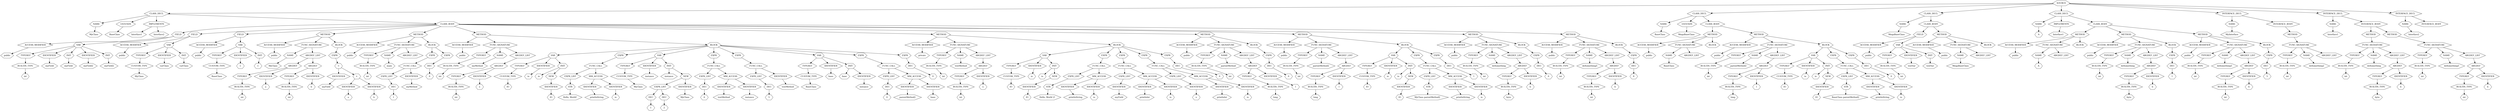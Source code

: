 digraph Tree {
    node [shape=hexagon];
    node_0 [label="SOURCE"]
    node_0 -> node_1;
    node_1 [label="CLASS_DECL"]
    node_1 -> node_2;
    node_2 [label="NAME"]
    node_2 -> node_3;
    node_3 [label="MyClass"]
    node_1 -> node_4;
    node_4 [label="EXTENDS"]
    node_4 -> node_5;
    node_5 [label="BaseClass"]
    node_1 -> node_6;
    node_6 [label="IMPLEMENTS"]
    node_6 -> node_7;
    node_7 [label="Interface1"]
    node_6 -> node_8;
    node_8 [label="Interface2"]
    node_1 -> node_9;
    node_9 [label="CLASS_BODY"]
    node_9 -> node_10;
    node_10 [label="FIELD"]
    node_10 -> node_11;
    node_11 [label="ACCESS_MODIFIER"]
    node_11 -> node_12;
    node_12 [label="public"]
    node_10 -> node_13;
    node_13 [label="VAR"]
    node_13 -> node_14;
    node_14 [label="TYPEREF"]
    node_14 -> node_15;
    node_15 [label="BUILTIN_TYPE"]
    node_15 -> node_16;
    node_16 [label="int"]
    node_13 -> node_17;
    node_17 [label="IDENTIFIER"]
    node_17 -> node_18;
    node_18 [label="myField"]
    node_13 -> node_19;
    node_19 [label="INIT"]
    node_19 -> node_20;
    node_20 [label="myField"]
    node_13 -> node_21;
    node_21 [label="IDENTIFIER"]
    node_21 -> node_22;
    node_22 [label="myField2"]
    node_13 -> node_23;
    node_23 [label="INIT"]
    node_23 -> node_24;
    node_24 [label="myField2"]
    node_9 -> node_25;
    node_25 [label="FIELD"]
    node_25 -> node_26;
    node_26 [label="ACCESS_MODIFIER"]
    node_26 -> node_27;
    node_27 [label="public"]
    node_25 -> node_28;
    node_28 [label="VAR"]
    node_28 -> node_29;
    node_29 [label="TYPEREF"]
    node_29 -> node_30;
    node_30 [label="CUSTOM_TYPE"]
    node_30 -> node_31;
    node_31 [label="MyClass"]
    node_28 -> node_32;
    node_32 [label="IDENTIFIER"]
    node_32 -> node_33;
    node_33 [label="varClass"]
    node_28 -> node_34;
    node_34 [label="INIT"]
    node_34 -> node_35;
    node_35 [label="varClass"]
    node_9 -> node_36;
    node_36 [label="FIELD"]
    node_36 -> node_37;
    node_37 [label="ACCESS_MODIFIER"]
    node_37 -> node_38;
    node_38 [label="public"]
    node_36 -> node_39;
    node_39 [label="VAR"]
    node_39 -> node_40;
    node_40 [label="TYPEREF"]
    node_40 -> node_41;
    node_41 [label="CUSTOM_TYPE"]
    node_41 -> node_42;
    node_42 [label="BaseClass"]
    node_39 -> node_43;
    node_43 [label="IDENTIFIER"]
    node_43 -> node_44;
    node_44 [label="v"]
    node_39 -> node_45;
    node_45 [label="INIT"]
    node_45 -> node_46;
    node_46 [label="v"]
    node_9 -> node_47;
    node_47 [label="METHOD"]
    node_47 -> node_48;
    node_48 [label="ACCESS_MODIFIER"]
    node_48 -> node_49;
    node_49 [label="public"]
    node_47 -> node_50;
    node_50 [label="FUNC_SIGNATURE"]
    node_50 -> node_51;
    node_51 [label="NAME"]
    node_51 -> node_52;
    node_52 [label="MyClass"]
    node_50 -> node_53;
    node_53 [label="ARGDEF_LIST"]
    node_53 -> node_54;
    node_54 [label="ARGDEF"]
    node_54 -> node_55;
    node_55 [label="TYPEREF"]
    node_55 -> node_56;
    node_56 [label="BUILTIN_TYPE"]
    node_56 -> node_57;
    node_57 [label="int"]
    node_54 -> node_58;
    node_58 [label="IDENTIFIER"]
    node_58 -> node_59;
    node_59 [label="a"]
    node_53 -> node_60;
    node_60 [label="ARGDEF"]
    node_60 -> node_61;
    node_61 [label="TYPEREF"]
    node_61 -> node_62;
    node_62 [label="BUILTIN_TYPE"]
    node_62 -> node_63;
    node_63 [label="int"]
    node_60 -> node_64;
    node_64 [label="IDENTIFIER"]
    node_64 -> node_65;
    node_65 [label="b"]
    node_47 -> node_66;
    node_66 [label="BLOCK"]
    node_66 -> node_67;
    node_67 [label="EXPR"]
    node_67 -> node_68;
    node_68 [label="="]
    node_68 -> node_69;
    node_69 [label="IDENTIFIER"]
    node_69 -> node_70;
    node_70 [label="myField"]
    node_68 -> node_71;
    node_71 [label="+"]
    node_71 -> node_72;
    node_72 [label="IDENTIFIER"]
    node_72 -> node_73;
    node_73 [label="a"]
    node_71 -> node_74;
    node_74 [label="IDENTIFIER"]
    node_74 -> node_75;
    node_75 [label="b"]
    node_9 -> node_76;
    node_76 [label="METHOD"]
    node_76 -> node_77;
    node_77 [label="ACCESS_MODIFIER"]
    node_77 -> node_78;
    node_78 [label="public"]
    node_76 -> node_79;
    node_79 [label="FUNC_SIGNATURE"]
    node_79 -> node_80;
    node_80 [label="TYPEREF"]
    node_80 -> node_81;
    node_81 [label="BUILTIN_TYPE"]
    node_81 -> node_82;
    node_82 [label="int"]
    node_79 -> node_83;
    node_83 [label="NAME"]
    node_83 -> node_84;
    node_84 [label="main"]
    node_79 -> node_85;
    node_85 [label="ARGDEF_LIST"]
    node_76 -> node_86;
    node_86 [label="BLOCK"]
    node_86 -> node_87;
    node_87 [label="EXPR"]
    node_87 -> node_88;
    node_88 [label="FUNC_CALL"]
    node_88 -> node_89;
    node_89 [label="EXPR_LIST"]
    node_89 -> node_90;
    node_90 [label="DEC"]
    node_90 -> node_91;
    node_91 [label="1"]
    node_88 -> node_92;
    node_92 [label="IDENTIFIER"]
    node_92 -> node_93;
    node_93 [label="myMethod"]
    node_86 -> node_94;
    node_94 [label="EXPR"]
    node_94 -> node_95;
    node_95 [label="DEC"]
    node_95 -> node_96;
    node_96 [label="0"]
    node_9 -> node_97;
    node_97 [label="METHOD"]
    node_97 -> node_98;
    node_98 [label="ACCESS_MODIFIER"]
    node_98 -> node_99;
    node_99 [label="public"]
    node_97 -> node_100;
    node_100 [label="FUNC_SIGNATURE"]
    node_100 -> node_101;
    node_101 [label="TYPEREF"]
    node_101 -> node_102;
    node_102 [label="BUILTIN_TYPE"]
    node_102 -> node_103;
    node_103 [label="int"]
    node_100 -> node_104;
    node_104 [label="NAME"]
    node_104 -> node_105;
    node_105 [label="myMethod"]
    node_100 -> node_106;
    node_106 [label="ARGDEF_LIST"]
    node_106 -> node_107;
    node_107 [label="ARGDEF"]
    node_107 -> node_108;
    node_108 [label="TYPEREF"]
    node_108 -> node_109;
    node_109 [label="BUILTIN_TYPE"]
    node_109 -> node_110;
    node_110 [label="int"]
    node_107 -> node_111;
    node_111 [label="IDENTIFIER"]
    node_111 -> node_112;
    node_112 [label="x"]
    node_97 -> node_113;
    node_113 [label="BLOCK"]
    node_113 -> node_114;
    node_114 [label="VAR"]
    node_114 -> node_115;
    node_115 [label="TYPEREF"]
    node_115 -> node_116;
    node_116 [label="CUSTOM_TYPE"]
    node_116 -> node_117;
    node_117 [label="IO"]
    node_114 -> node_118;
    node_118 [label="IDENTIFIER"]
    node_118 -> node_119;
    node_119 [label="io"]
    node_114 -> node_120;
    node_120 [label="INIT"]
    node_120 -> node_121;
    node_121 [label="io"]
    node_120 -> node_122;
    node_122 [label="NEW"]
    node_122 -> node_123;
    node_123 [label="IDENTIFIER"]
    node_123 -> node_124;
    node_124 [label="IO"]
    node_113 -> node_125;
    node_125 [label="EXPR"]
    node_125 -> node_126;
    node_126 [label="FUNC_CALL"]
    node_126 -> node_127;
    node_127 [label="EXPR_LIST"]
    node_127 -> node_128;
    node_128 [label="STR"]
    node_128 -> node_129;
    node_129 [label="Hello, World!"]
    node_126 -> node_130;
    node_130 [label="MM_ACCESS"]
    node_130 -> node_131;
    node_131 [label="IDENTIFIER"]
    node_131 -> node_132;
    node_132 [label="printlnString"]
    node_130 -> node_133;
    node_133 [label="IDENTIFIER"]
    node_133 -> node_134;
    node_134 [label="io"]
    node_113 -> node_135;
    node_135 [label="VAR"]
    node_135 -> node_136;
    node_136 [label="TYPEREF"]
    node_136 -> node_137;
    node_137 [label="CUSTOM_TYPE"]
    node_137 -> node_138;
    node_138 [label="MyClass"]
    node_135 -> node_139;
    node_139 [label="IDENTIFIER"]
    node_139 -> node_140;
    node_140 [label="instance"]
    node_135 -> node_141;
    node_141 [label="INIT"]
    node_141 -> node_142;
    node_142 [label="instance"]
    node_141 -> node_143;
    node_143 [label="NEW"]
    node_143 -> node_144;
    node_144 [label="EXPR_LIST"]
    node_144 -> node_145;
    node_145 [label="DEC"]
    node_145 -> node_146;
    node_146 [label="1"]
    node_144 -> node_147;
    node_147 [label="DEC"]
    node_147 -> node_148;
    node_148 [label="2"]
    node_143 -> node_149;
    node_149 [label="IDENTIFIER"]
    node_149 -> node_150;
    node_150 [label="MyClass"]
    node_113 -> node_151;
    node_151 [label="EXPR"]
    node_151 -> node_152;
    node_152 [label="FUNC_CALL"]
    node_152 -> node_153;
    node_153 [label="EXPR_LIST"]
    node_153 -> node_154;
    node_154 [label="DEC"]
    node_154 -> node_155;
    node_155 [label="6"]
    node_152 -> node_156;
    node_156 [label="MM_ACCESS"]
    node_156 -> node_157;
    node_157 [label="IDENTIFIER"]
    node_157 -> node_158;
    node_158 [label="testMethod"]
    node_156 -> node_159;
    node_159 [label="IDENTIFIER"]
    node_159 -> node_160;
    node_160 [label="instance"]
    node_113 -> node_161;
    node_161 [label="EXPR"]
    node_161 -> node_162;
    node_162 [label="FUNC_CALL"]
    node_162 -> node_163;
    node_163 [label="EXPR_LIST"]
    node_163 -> node_164;
    node_164 [label="DEC"]
    node_164 -> node_165;
    node_165 [label="5"]
    node_162 -> node_166;
    node_166 [label="IDENTIFIER"]
    node_166 -> node_167;
    node_167 [label="testMethod"]
    node_113 -> node_168;
    node_168 [label="VAR"]
    node_168 -> node_169;
    node_169 [label="TYPEREF"]
    node_169 -> node_170;
    node_170 [label="CUSTOM_TYPE"]
    node_170 -> node_171;
    node_171 [label="BaseClass"]
    node_168 -> node_172;
    node_172 [label="IDENTIFIER"]
    node_172 -> node_173;
    node_173 [label="base"]
    node_168 -> node_174;
    node_174 [label="INIT"]
    node_174 -> node_175;
    node_175 [label="base"]
    node_174 -> node_176;
    node_176 [label="IDENTIFIER"]
    node_176 -> node_177;
    node_177 [label="instance"]
    node_113 -> node_178;
    node_178 [label="EXPR"]
    node_178 -> node_179;
    node_179 [label="FUNC_CALL"]
    node_179 -> node_180;
    node_180 [label="EXPR_LIST"]
    node_180 -> node_181;
    node_181 [label="DEC"]
    node_181 -> node_182;
    node_182 [label="0"]
    node_179 -> node_183;
    node_183 [label="MM_ACCESS"]
    node_183 -> node_184;
    node_184 [label="IDENTIFIER"]
    node_184 -> node_185;
    node_185 [label="parentMethod2"]
    node_183 -> node_186;
    node_186 [label="IDENTIFIER"]
    node_186 -> node_187;
    node_187 [label="base"]
    node_113 -> node_188;
    node_188 [label="EXPR"]
    node_188 -> node_189;
    node_189 [label="DEC"]
    node_189 -> node_190;
    node_190 [label="0"]
    node_9 -> node_191;
    node_191 [label="METHOD"]
    node_191 -> node_192;
    node_192 [label="ACCESS_MODIFIER"]
    node_192 -> node_193;
    node_193 [label="private"]
    node_191 -> node_194;
    node_194 [label="FUNC_SIGNATURE"]
    node_194 -> node_195;
    node_195 [label="TYPEREF"]
    node_195 -> node_196;
    node_196 [label="BUILTIN_TYPE"]
    node_196 -> node_197;
    node_197 [label="int"]
    node_194 -> node_198;
    node_198 [label="NAME"]
    node_198 -> node_199;
    node_199 [label="testMethod"]
    node_194 -> node_200;
    node_200 [label="ARGDEF_LIST"]
    node_200 -> node_201;
    node_201 [label="ARGDEF"]
    node_201 -> node_202;
    node_202 [label="TYPEREF"]
    node_202 -> node_203;
    node_203 [label="BUILTIN_TYPE"]
    node_203 -> node_204;
    node_204 [label="int"]
    node_201 -> node_205;
    node_205 [label="IDENTIFIER"]
    node_205 -> node_206;
    node_206 [label="x"]
    node_191 -> node_207;
    node_207 [label="BLOCK"]
    node_207 -> node_208;
    node_208 [label="VAR"]
    node_208 -> node_209;
    node_209 [label="TYPEREF"]
    node_209 -> node_210;
    node_210 [label="CUSTOM_TYPE"]
    node_210 -> node_211;
    node_211 [label="IO"]
    node_208 -> node_212;
    node_212 [label="IDENTIFIER"]
    node_212 -> node_213;
    node_213 [label="io"]
    node_208 -> node_214;
    node_214 [label="INIT"]
    node_214 -> node_215;
    node_215 [label="io"]
    node_214 -> node_216;
    node_216 [label="NEW"]
    node_216 -> node_217;
    node_217 [label="IDENTIFIER"]
    node_217 -> node_218;
    node_218 [label="IO"]
    node_207 -> node_219;
    node_219 [label="EXPR"]
    node_219 -> node_220;
    node_220 [label="FUNC_CALL"]
    node_220 -> node_221;
    node_221 [label="EXPR_LIST"]
    node_221 -> node_222;
    node_222 [label="STR"]
    node_222 -> node_223;
    node_223 [label="Hello, World 2!"]
    node_220 -> node_224;
    node_224 [label="MM_ACCESS"]
    node_224 -> node_225;
    node_225 [label="IDENTIFIER"]
    node_225 -> node_226;
    node_226 [label="printlnString"]
    node_224 -> node_227;
    node_227 [label="IDENTIFIER"]
    node_227 -> node_228;
    node_228 [label="io"]
    node_207 -> node_229;
    node_229 [label="EXPR"]
    node_229 -> node_230;
    node_230 [label="FUNC_CALL"]
    node_230 -> node_231;
    node_231 [label="EXPR_LIST"]
    node_231 -> node_232;
    node_232 [label="IDENTIFIER"]
    node_232 -> node_233;
    node_233 [label="myField"]
    node_230 -> node_234;
    node_234 [label="MM_ACCESS"]
    node_234 -> node_235;
    node_235 [label="IDENTIFIER"]
    node_235 -> node_236;
    node_236 [label="printlnInt"]
    node_234 -> node_237;
    node_237 [label="IDENTIFIER"]
    node_237 -> node_238;
    node_238 [label="io"]
    node_207 -> node_239;
    node_239 [label="EXPR"]
    node_239 -> node_240;
    node_240 [label="FUNC_CALL"]
    node_240 -> node_241;
    node_241 [label="EXPR_LIST"]
    node_241 -> node_242;
    node_242 [label="IDENTIFIER"]
    node_242 -> node_243;
    node_243 [label="x"]
    node_240 -> node_244;
    node_244 [label="MM_ACCESS"]
    node_244 -> node_245;
    node_245 [label="IDENTIFIER"]
    node_245 -> node_246;
    node_246 [label="printlnInt"]
    node_244 -> node_247;
    node_247 [label="IDENTIFIER"]
    node_247 -> node_248;
    node_248 [label="io"]
    node_207 -> node_249;
    node_249 [label="EXPR"]
    node_249 -> node_250;
    node_250 [label="DEC"]
    node_250 -> node_251;
    node_251 [label="0"]
    node_9 -> node_252;
    node_252 [label="METHOD"]
    node_252 -> node_253;
    node_253 [label="ACCESS_MODIFIER"]
    node_253 -> node_254;
    node_254 [label="public"]
    node_252 -> node_255;
    node_255 [label="FUNC_SIGNATURE"]
    node_255 -> node_256;
    node_256 [label="TYPEREF"]
    node_256 -> node_257;
    node_257 [label="BUILTIN_TYPE"]
    node_257 -> node_258;
    node_258 [label="int"]
    node_255 -> node_259;
    node_259 [label="NAME"]
    node_259 -> node_260;
    node_260 [label="parentMethod"]
    node_255 -> node_261;
    node_261 [label="ARGDEF_LIST"]
    node_261 -> node_262;
    node_262 [label="ARGDEF"]
    node_262 -> node_263;
    node_263 [label="TYPEREF"]
    node_263 -> node_264;
    node_264 [label="BUILTIN_TYPE"]
    node_264 -> node_265;
    node_265 [label="long"]
    node_262 -> node_266;
    node_266 [label="IDENTIFIER"]
    node_266 -> node_267;
    node_267 [label="l"]
    node_252 -> node_268;
    node_268 [label="BLOCK"]
    node_268 -> node_269;
    node_269 [label="EXPR"]
    node_269 -> node_270;
    node_270 [label="DEC"]
    node_270 -> node_271;
    node_271 [label="0"]
    node_9 -> node_272;
    node_272 [label="METHOD"]
    node_272 -> node_273;
    node_273 [label="ACCESS_MODIFIER"]
    node_273 -> node_274;
    node_274 [label="public"]
    node_272 -> node_275;
    node_275 [label="FUNC_SIGNATURE"]
    node_275 -> node_276;
    node_276 [label="TYPEREF"]
    node_276 -> node_277;
    node_277 [label="BUILTIN_TYPE"]
    node_277 -> node_278;
    node_278 [label="int"]
    node_275 -> node_279;
    node_279 [label="NAME"]
    node_279 -> node_280;
    node_280 [label="parentMethod2"]
    node_275 -> node_281;
    node_281 [label="ARGDEF_LIST"]
    node_281 -> node_282;
    node_282 [label="ARGDEF"]
    node_282 -> node_283;
    node_283 [label="TYPEREF"]
    node_283 -> node_284;
    node_284 [label="BUILTIN_TYPE"]
    node_284 -> node_285;
    node_285 [label="long"]
    node_282 -> node_286;
    node_286 [label="IDENTIFIER"]
    node_286 -> node_287;
    node_287 [label="l"]
    node_272 -> node_288;
    node_288 [label="BLOCK"]
    node_288 -> node_289;
    node_289 [label="VAR"]
    node_289 -> node_290;
    node_290 [label="TYPEREF"]
    node_290 -> node_291;
    node_291 [label="CUSTOM_TYPE"]
    node_291 -> node_292;
    node_292 [label="IO"]
    node_289 -> node_293;
    node_293 [label="IDENTIFIER"]
    node_293 -> node_294;
    node_294 [label="io"]
    node_289 -> node_295;
    node_295 [label="INIT"]
    node_295 -> node_296;
    node_296 [label="io"]
    node_295 -> node_297;
    node_297 [label="NEW"]
    node_297 -> node_298;
    node_298 [label="IDENTIFIER"]
    node_298 -> node_299;
    node_299 [label="IO"]
    node_288 -> node_300;
    node_300 [label="EXPR"]
    node_300 -> node_301;
    node_301 [label="FUNC_CALL"]
    node_301 -> node_302;
    node_302 [label="EXPR_LIST"]
    node_302 -> node_303;
    node_303 [label="STR"]
    node_303 -> node_304;
    node_304 [label="MyClass parentMethod2"]
    node_301 -> node_305;
    node_305 [label="MM_ACCESS"]
    node_305 -> node_306;
    node_306 [label="IDENTIFIER"]
    node_306 -> node_307;
    node_307 [label="printlnString"]
    node_305 -> node_308;
    node_308 [label="IDENTIFIER"]
    node_308 -> node_309;
    node_309 [label="io"]
    node_288 -> node_310;
    node_310 [label="EXPR"]
    node_310 -> node_311;
    node_311 [label="DEC"]
    node_311 -> node_312;
    node_312 [label="1"]
    node_9 -> node_313;
    node_313 [label="METHOD"]
    node_313 -> node_314;
    node_314 [label="ACCESS_MODIFIER"]
    node_314 -> node_315;
    node_315 [label="public"]
    node_313 -> node_316;
    node_316 [label="FUNC_SIGNATURE"]
    node_316 -> node_317;
    node_317 [label="TYPEREF"]
    node_317 -> node_318;
    node_318 [label="BUILTIN_TYPE"]
    node_318 -> node_319;
    node_319 [label="int"]
    node_316 -> node_320;
    node_320 [label="NAME"]
    node_320 -> node_321;
    node_321 [label="doSomething"]
    node_316 -> node_322;
    node_322 [label="ARGDEF_LIST"]
    node_322 -> node_323;
    node_323 [label="ARGDEF"]
    node_323 -> node_324;
    node_324 [label="TYPEREF"]
    node_324 -> node_325;
    node_325 [label="BUILTIN_TYPE"]
    node_325 -> node_326;
    node_326 [label="byte"]
    node_323 -> node_327;
    node_327 [label="IDENTIFIER"]
    node_327 -> node_328;
    node_328 [label="b"]
    node_313 -> node_329;
    node_329 [label="BLOCK"]
    node_329 -> node_330;
    node_330 [label="EXPR"]
    node_330 -> node_331;
    node_331 [label="DEC"]
    node_331 -> node_332;
    node_332 [label="0"]
    node_9 -> node_333;
    node_333 [label="METHOD"]
    node_333 -> node_334;
    node_334 [label="ACCESS_MODIFIER"]
    node_334 -> node_335;
    node_335 [label="public"]
    node_333 -> node_336;
    node_336 [label="FUNC_SIGNATURE"]
    node_336 -> node_337;
    node_337 [label="TYPEREF"]
    node_337 -> node_338;
    node_338 [label="BUILTIN_TYPE"]
    node_338 -> node_339;
    node_339 [label="int"]
    node_336 -> node_340;
    node_340 [label="NAME"]
    node_340 -> node_341;
    node_341 [label="doSomething5"]
    node_336 -> node_342;
    node_342 [label="ARGDEF_LIST"]
    node_342 -> node_343;
    node_343 [label="ARGDEF"]
    node_343 -> node_344;
    node_344 [label="TYPEREF"]
    node_344 -> node_345;
    node_345 [label="BUILTIN_TYPE"]
    node_345 -> node_346;
    node_346 [label="int"]
    node_343 -> node_347;
    node_347 [label="IDENTIFIER"]
    node_347 -> node_348;
    node_348 [label="b"]
    node_333 -> node_349;
    node_349 [label="BLOCK"]
    node_349 -> node_350;
    node_350 [label="EXPR"]
    node_350 -> node_351;
    node_351 [label="DEC"]
    node_351 -> node_352;
    node_352 [label="8"]
    node_0 -> node_353;
    node_353 [label="CLASS_DECL"]
    node_353 -> node_354;
    node_354 [label="NAME"]
    node_354 -> node_355;
    node_355 [label="BaseClass"]
    node_353 -> node_356;
    node_356 [label="EXTENDS"]
    node_356 -> node_357;
    node_357 [label="MegaBaseClass"]
    node_353 -> node_358;
    node_358 [label="CLASS_BODY"]
    node_358 -> node_359;
    node_359 [label="METHOD"]
    node_359 -> node_360;
    node_360 [label="ACCESS_MODIFIER"]
    node_360 -> node_361;
    node_361 [label="public"]
    node_359 -> node_362;
    node_362 [label="FUNC_SIGNATURE"]
    node_362 -> node_363;
    node_363 [label="NAME"]
    node_363 -> node_364;
    node_364 [label="BaseClass"]
    node_362 -> node_365;
    node_365 [label="ARGDEF_LIST"]
    node_359 -> node_366;
    node_366 [label="BLOCK"]
    node_358 -> node_367;
    node_367 [label="METHOD"]
    node_367 -> node_368;
    node_368 [label="ACCESS_MODIFIER"]
    node_368 -> node_369;
    node_369 [label="public"]
    node_367 -> node_370;
    node_370 [label="FUNC_SIGNATURE"]
    node_370 -> node_371;
    node_371 [label="TYPEREF"]
    node_371 -> node_372;
    node_372 [label="BUILTIN_TYPE"]
    node_372 -> node_373;
    node_373 [label="int"]
    node_370 -> node_374;
    node_374 [label="NAME"]
    node_374 -> node_375;
    node_375 [label="parentMethod2"]
    node_370 -> node_376;
    node_376 [label="ARGDEF_LIST"]
    node_376 -> node_377;
    node_377 [label="ARGDEF"]
    node_377 -> node_378;
    node_378 [label="TYPEREF"]
    node_378 -> node_379;
    node_379 [label="BUILTIN_TYPE"]
    node_379 -> node_380;
    node_380 [label="long"]
    node_377 -> node_381;
    node_381 [label="IDENTIFIER"]
    node_381 -> node_382;
    node_382 [label="l"]
    node_367 -> node_383;
    node_383 [label="BLOCK"]
    node_383 -> node_384;
    node_384 [label="VAR"]
    node_384 -> node_385;
    node_385 [label="TYPEREF"]
    node_385 -> node_386;
    node_386 [label="CUSTOM_TYPE"]
    node_386 -> node_387;
    node_387 [label="IO"]
    node_384 -> node_388;
    node_388 [label="IDENTIFIER"]
    node_388 -> node_389;
    node_389 [label="io"]
    node_384 -> node_390;
    node_390 [label="INIT"]
    node_390 -> node_391;
    node_391 [label="io"]
    node_390 -> node_392;
    node_392 [label="NEW"]
    node_392 -> node_393;
    node_393 [label="IDENTIFIER"]
    node_393 -> node_394;
    node_394 [label="IO"]
    node_383 -> node_395;
    node_395 [label="EXPR"]
    node_395 -> node_396;
    node_396 [label="FUNC_CALL"]
    node_396 -> node_397;
    node_397 [label="EXPR_LIST"]
    node_397 -> node_398;
    node_398 [label="STR"]
    node_398 -> node_399;
    node_399 [label="BaseClass parentMethod2"]
    node_396 -> node_400;
    node_400 [label="MM_ACCESS"]
    node_400 -> node_401;
    node_401 [label="IDENTIFIER"]
    node_401 -> node_402;
    node_402 [label="printlnString"]
    node_400 -> node_403;
    node_403 [label="IDENTIFIER"]
    node_403 -> node_404;
    node_404 [label="io"]
    node_383 -> node_405;
    node_405 [label="EXPR"]
    node_405 -> node_406;
    node_406 [label="DEC"]
    node_406 -> node_407;
    node_407 [label="0"]
    node_0 -> node_408;
    node_408 [label="CLASS_DECL"]
    node_408 -> node_409;
    node_409 [label="NAME"]
    node_409 -> node_410;
    node_410 [label="MegaBaseClass"]
    node_408 -> node_411;
    node_411 [label="CLASS_BODY"]
    node_411 -> node_412;
    node_412 [label="FIELD"]
    node_412 -> node_413;
    node_413 [label="ACCESS_MODIFIER"]
    node_413 -> node_414;
    node_414 [label="public"]
    node_412 -> node_415;
    node_415 [label="VAR"]
    node_415 -> node_416;
    node_416 [label="TYPEREF"]
    node_416 -> node_417;
    node_417 [label="BUILTIN_TYPE"]
    node_417 -> node_418;
    node_418 [label="int"]
    node_415 -> node_419;
    node_419 [label="IDENTIFIER"]
    node_419 -> node_420;
    node_420 [label="testVar"]
    node_415 -> node_421;
    node_421 [label="INIT"]
    node_421 -> node_422;
    node_422 [label="testVar"]
    node_411 -> node_423;
    node_423 [label="METHOD"]
    node_423 -> node_424;
    node_424 [label="ACCESS_MODIFIER"]
    node_424 -> node_425;
    node_425 [label="public"]
    node_423 -> node_426;
    node_426 [label="FUNC_SIGNATURE"]
    node_426 -> node_427;
    node_427 [label="NAME"]
    node_427 -> node_428;
    node_428 [label="MegaBaseClass"]
    node_426 -> node_429;
    node_429 [label="ARGDEF_LIST"]
    node_423 -> node_430;
    node_430 [label="BLOCK"]
    node_0 -> node_431;
    node_431 [label="CLASS_DECL"]
    node_431 -> node_432;
    node_432 [label="NAME"]
    node_432 -> node_433;
    node_433 [label="A"]
    node_431 -> node_434;
    node_434 [label="IMPLEMENTS"]
    node_434 -> node_435;
    node_435 [label="Interface1"]
    node_431 -> node_436;
    node_436 [label="CLASS_BODY"]
    node_436 -> node_437;
    node_437 [label="METHOD"]
    node_437 -> node_438;
    node_438 [label="ACCESS_MODIFIER"]
    node_438 -> node_439;
    node_439 [label="public"]
    node_437 -> node_440;
    node_440 [label="FUNC_SIGNATURE"]
    node_440 -> node_441;
    node_441 [label="NAME"]
    node_441 -> node_442;
    node_442 [label="A"]
    node_440 -> node_443;
    node_443 [label="ARGDEF_LIST"]
    node_437 -> node_444;
    node_444 [label="BLOCK"]
    node_436 -> node_445;
    node_445 [label="METHOD"]
    node_445 -> node_446;
    node_446 [label="ACCESS_MODIFIER"]
    node_446 -> node_447;
    node_447 [label="public"]
    node_445 -> node_448;
    node_448 [label="FUNC_SIGNATURE"]
    node_448 -> node_449;
    node_449 [label="TYPEREF"]
    node_449 -> node_450;
    node_450 [label="BUILTIN_TYPE"]
    node_450 -> node_451;
    node_451 [label="int"]
    node_448 -> node_452;
    node_452 [label="NAME"]
    node_452 -> node_453;
    node_453 [label="doSomething"]
    node_448 -> node_454;
    node_454 [label="ARGDEF_LIST"]
    node_454 -> node_455;
    node_455 [label="ARGDEF"]
    node_455 -> node_456;
    node_456 [label="TYPEREF"]
    node_456 -> node_457;
    node_457 [label="BUILTIN_TYPE"]
    node_457 -> node_458;
    node_458 [label="byte"]
    node_455 -> node_459;
    node_459 [label="IDENTIFIER"]
    node_459 -> node_460;
    node_460 [label="b"]
    node_445 -> node_461;
    node_461 [label="BLOCK"]
    node_461 -> node_462;
    node_462 [label="EXPR"]
    node_462 -> node_463;
    node_463 [label="DEC"]
    node_463 -> node_464;
    node_464 [label="1"]
    node_436 -> node_465;
    node_465 [label="METHOD"]
    node_465 -> node_466;
    node_466 [label="ACCESS_MODIFIER"]
    node_466 -> node_467;
    node_467 [label="public"]
    node_465 -> node_468;
    node_468 [label="FUNC_SIGNATURE"]
    node_468 -> node_469;
    node_469 [label="TYPEREF"]
    node_469 -> node_470;
    node_470 [label="BUILTIN_TYPE"]
    node_470 -> node_471;
    node_471 [label="int"]
    node_468 -> node_472;
    node_472 [label="NAME"]
    node_472 -> node_473;
    node_473 [label="doSomething5"]
    node_468 -> node_474;
    node_474 [label="ARGDEF_LIST"]
    node_474 -> node_475;
    node_475 [label="ARGDEF"]
    node_475 -> node_476;
    node_476 [label="TYPEREF"]
    node_476 -> node_477;
    node_477 [label="BUILTIN_TYPE"]
    node_477 -> node_478;
    node_478 [label="int"]
    node_475 -> node_479;
    node_479 [label="IDENTIFIER"]
    node_479 -> node_480;
    node_480 [label="b"]
    node_465 -> node_481;
    node_481 [label="BLOCK"]
    node_481 -> node_482;
    node_482 [label="EXPR"]
    node_482 -> node_483;
    node_483 [label="DEC"]
    node_483 -> node_484;
    node_484 [label="5"]
    node_0 -> node_485;
    node_485 [label="INTERFACE_DECL"]
    node_485 -> node_486;
    node_486 [label="NAME"]
    node_486 -> node_487;
    node_487 [label="MyInterface"]
    node_485 -> node_488;
    node_488 [label="INTERFACE_BODY"]
    node_488 -> node_489;
    node_489 [label="METHOD"]
    node_489 -> node_490;
    node_490 [label="FUNC_SIGNATURE"]
    node_490 -> node_491;
    node_491 [label="TYPEREF"]
    node_491 -> node_492;
    node_492 [label="BUILTIN_TYPE"]
    node_492 -> node_493;
    node_493 [label="int"]
    node_490 -> node_494;
    node_494 [label="NAME"]
    node_494 -> node_495;
    node_495 [label="doSomething2"]
    node_490 -> node_496;
    node_496 [label="ARGDEF_LIST"]
    node_0 -> node_497;
    node_497 [label="INTERFACE_DECL"]
    node_497 -> node_498;
    node_498 [label="NAME"]
    node_498 -> node_499;
    node_499 [label="Interface1"]
    node_497 -> node_500;
    node_500 [label="INTERFACE_BODY"]
    node_500 -> node_501;
    node_501 [label="METHOD"]
    node_501 -> node_502;
    node_502 [label="FUNC_SIGNATURE"]
    node_502 -> node_503;
    node_503 [label="TYPEREF"]
    node_503 -> node_504;
    node_504 [label="BUILTIN_TYPE"]
    node_504 -> node_505;
    node_505 [label="int"]
    node_502 -> node_506;
    node_506 [label="NAME"]
    node_506 -> node_507;
    node_507 [label="doSomething"]
    node_502 -> node_508;
    node_508 [label="ARGDEF_LIST"]
    node_508 -> node_509;
    node_509 [label="ARGDEF"]
    node_509 -> node_510;
    node_510 [label="TYPEREF"]
    node_510 -> node_511;
    node_511 [label="BUILTIN_TYPE"]
    node_511 -> node_512;
    node_512 [label="byte"]
    node_509 -> node_513;
    node_513 [label="IDENTIFIER"]
    node_513 -> node_514;
    node_514 [label="b"]
    node_500 -> node_515;
    node_515 [label="METHOD"]
    node_515 -> node_516;
    node_516 [label="FUNC_SIGNATURE"]
    node_516 -> node_517;
    node_517 [label="TYPEREF"]
    node_517 -> node_518;
    node_518 [label="BUILTIN_TYPE"]
    node_518 -> node_519;
    node_519 [label="int"]
    node_516 -> node_520;
    node_520 [label="NAME"]
    node_520 -> node_521;
    node_521 [label="doSomething5"]
    node_516 -> node_522;
    node_522 [label="ARGDEF_LIST"]
    node_522 -> node_523;
    node_523 [label="ARGDEF"]
    node_523 -> node_524;
    node_524 [label="TYPEREF"]
    node_524 -> node_525;
    node_525 [label="BUILTIN_TYPE"]
    node_525 -> node_526;
    node_526 [label="int"]
    node_523 -> node_527;
    node_527 [label="IDENTIFIER"]
    node_527 -> node_528;
    node_528 [label="b"]
    node_0 -> node_529;
    node_529 [label="INTERFACE_DECL"]
    node_529 -> node_530;
    node_530 [label="NAME"]
    node_530 -> node_531;
    node_531 [label="Interface2"]
    node_529 -> node_532;
    node_532 [label="INTERFACE_BODY"]
}
